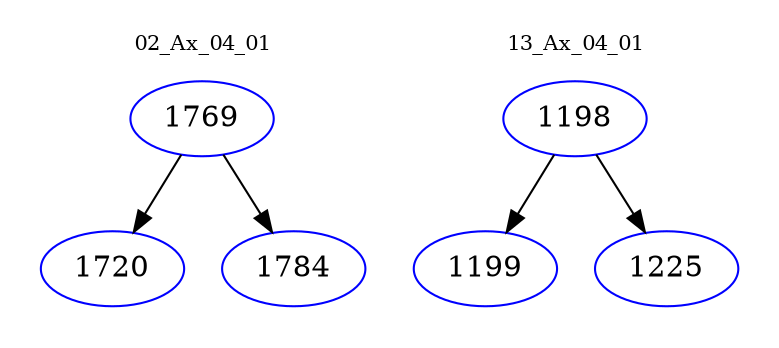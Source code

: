 digraph{
subgraph cluster_0 {
color = white
label = "02_Ax_04_01";
fontsize=10;
T0_1769 [label="1769", color="blue"]
T0_1769 -> T0_1720 [color="black"]
T0_1720 [label="1720", color="blue"]
T0_1769 -> T0_1784 [color="black"]
T0_1784 [label="1784", color="blue"]
}
subgraph cluster_1 {
color = white
label = "13_Ax_04_01";
fontsize=10;
T1_1198 [label="1198", color="blue"]
T1_1198 -> T1_1199 [color="black"]
T1_1199 [label="1199", color="blue"]
T1_1198 -> T1_1225 [color="black"]
T1_1225 [label="1225", color="blue"]
}
}
